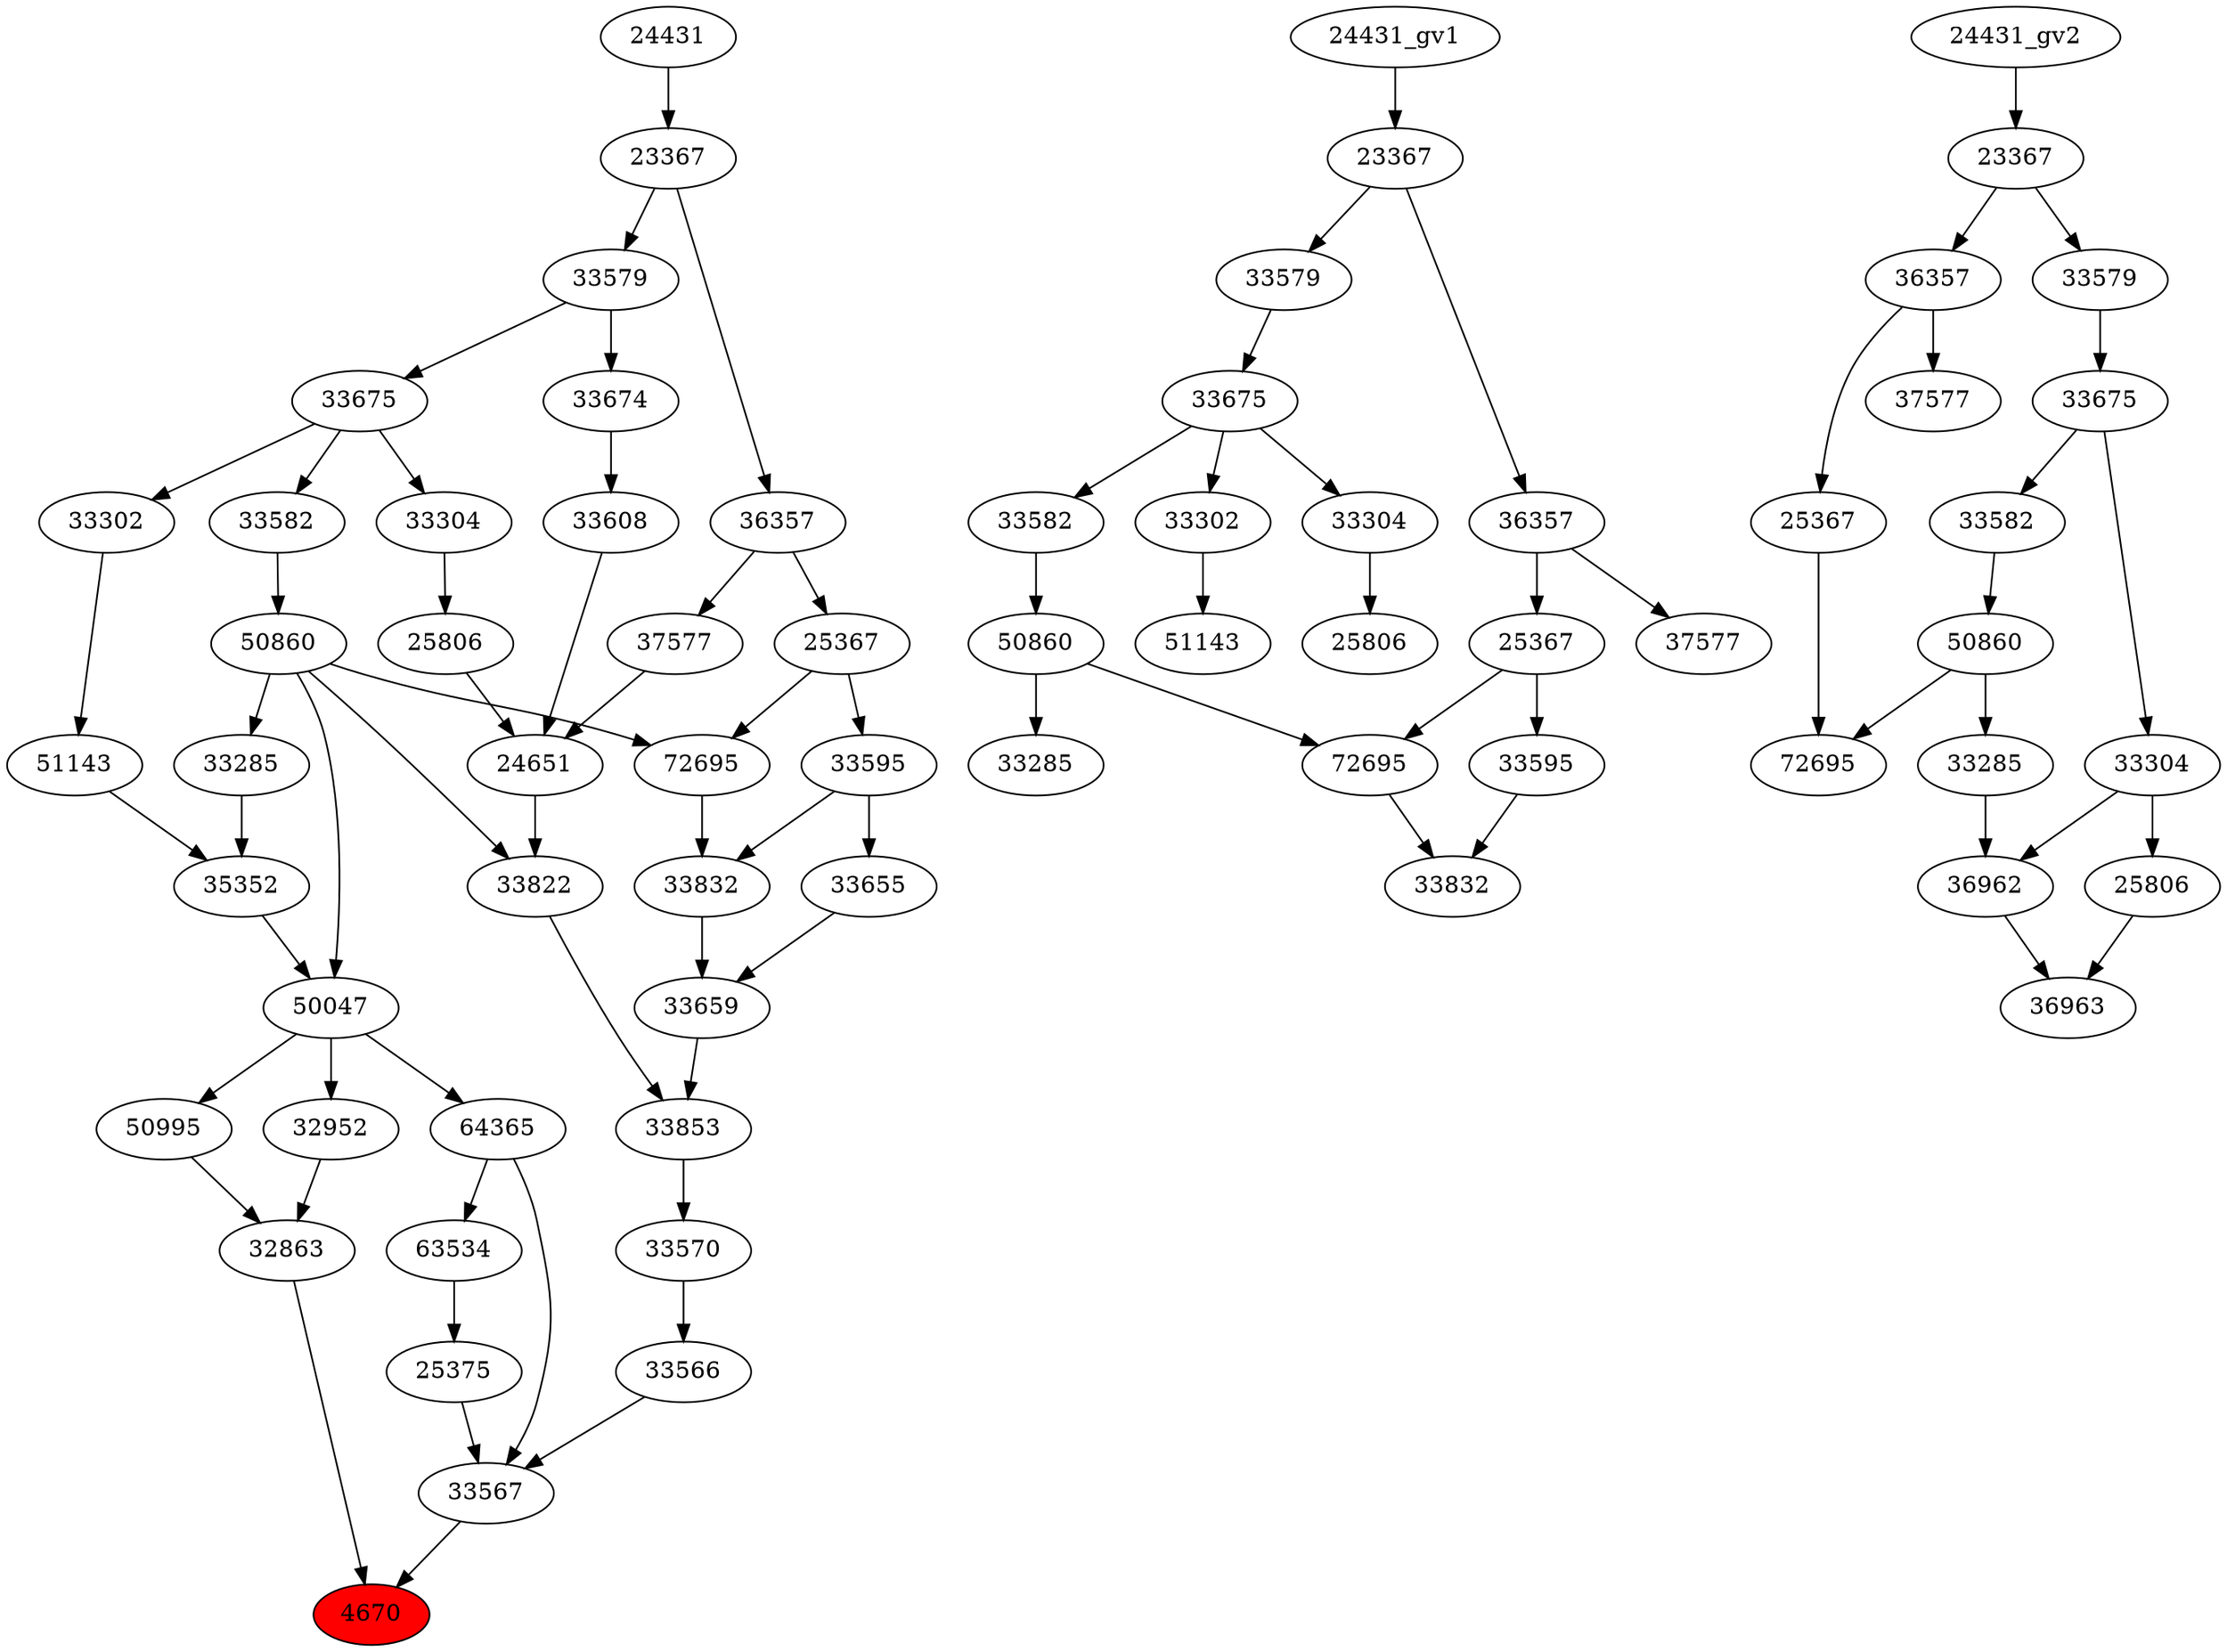 strict digraph root {
	node [label="\N"];
	{
		node [fillcolor="",
			label="\N",
			style=""
		];
		4670		 [fillcolor=red,
			label=4670,
			style=filled];
		32863		 [label=32863];
		32863 -> 4670;
		33567		 [label=33567];
		33567 -> 4670;
		50995		 [label=50995];
		50995 -> 32863;
		32952		 [label=32952];
		32952 -> 32863;
		33566		 [label=33566];
		33566 -> 33567;
		25375		 [label=25375];
		25375 -> 33567;
		64365		 [label=64365];
		64365 -> 33567;
		63534		 [label=63534];
		64365 -> 63534;
		50047		 [label=50047];
		50047 -> 50995;
		50047 -> 32952;
		50047 -> 64365;
		33570		 [label=33570];
		33570 -> 33566;
		63534 -> 25375;
		35352		 [label=35352];
		35352 -> 50047;
		50860		 [label=50860];
		50860 -> 50047;
		33285		 [label=33285];
		50860 -> 33285;
		33822		 [label=33822];
		50860 -> 33822;
		72695		 [label=72695];
		50860 -> 72695;
		33853		 [label=33853];
		33853 -> 33570;
		33285 -> 35352;
		51143		 [label=51143];
		51143 -> 35352;
		33582		 [label=33582];
		33582 -> 50860;
		33659		 [label=33659];
		33659 -> 33853;
		33822 -> 33853;
		33302		 [label=33302];
		33302 -> 51143;
		33675		 [label=33675];
		33675 -> 33582;
		33675 -> 33302;
		33304		 [label=33304];
		33675 -> 33304;
		33655		 [label=33655];
		33655 -> 33659;
		33832		 [label=33832];
		33832 -> 33659;
		24651		 [label=24651];
		24651 -> 33822;
		33579		 [label=33579];
		33579 -> 33675;
		33674		 [label=33674];
		33579 -> 33674;
		33595		 [label=33595];
		33595 -> 33655;
		33595 -> 33832;
		72695 -> 33832;
		25806		 [label=25806];
		25806 -> 24651;
		33608		 [label=33608];
		33608 -> 24651;
		37577		 [label=37577];
		37577 -> 24651;
		23367		 [label=23367];
		23367 -> 33579;
		36357		 [label=36357];
		23367 -> 36357;
		25367		 [label=25367];
		25367 -> 33595;
		25367 -> 72695;
		33304 -> 25806;
		33674 -> 33608;
		36357 -> 37577;
		36357 -> 25367;
		24431		 [label=24431];
		24431 -> 23367;
	}
	{
		node [label="\N"];
		"50860_gv1"		 [label=50860];
		"33285_gv1"		 [label=33285];
		"50860_gv1" -> "33285_gv1";
		"72695_gv1"		 [label=72695];
		"50860_gv1" -> "72695_gv1";
		"33582_gv1"		 [label=33582];
		"33582_gv1" -> "50860_gv1";
		"51143_gv1"		 [label=51143];
		"33302_gv1"		 [label=33302];
		"33302_gv1" -> "51143_gv1";
		"33675_gv1"		 [label=33675];
		"33675_gv1" -> "33582_gv1";
		"33675_gv1" -> "33302_gv1";
		"33304_gv1"		 [label=33304];
		"33675_gv1" -> "33304_gv1";
		"33579_gv1"		 [label=33579];
		"33579_gv1" -> "33675_gv1";
		"33832_gv1"		 [label=33832];
		"72695_gv1" -> "33832_gv1";
		"33595_gv1"		 [label=33595];
		"33595_gv1" -> "33832_gv1";
		"23367_gv1"		 [label=23367];
		"23367_gv1" -> "33579_gv1";
		"36357_gv1"		 [label=36357];
		"23367_gv1" -> "36357_gv1";
		"25367_gv1"		 [label=25367];
		"25367_gv1" -> "72695_gv1";
		"25367_gv1" -> "33595_gv1";
		"25806_gv1"		 [label=25806];
		"33304_gv1" -> "25806_gv1";
		"37577_gv1"		 [label=37577];
		"36357_gv1" -> "25367_gv1";
		"36357_gv1" -> "37577_gv1";
		"24431_gv1" -> "23367_gv1";
	}
	{
		node [label="\N"];
		36963		 [label=36963];
		36962		 [label=36962];
		36962 -> 36963;
		"25806_gv2"		 [label=25806];
		"25806_gv2" -> 36963;
		"50860_gv2"		 [label=50860];
		"72695_gv2"		 [label=72695];
		"50860_gv2" -> "72695_gv2";
		"33285_gv2"		 [label=33285];
		"50860_gv2" -> "33285_gv2";
		"33582_gv2"		 [label=33582];
		"33582_gv2" -> "50860_gv2";
		"25367_gv2"		 [label=25367];
		"25367_gv2" -> "72695_gv2";
		"33285_gv2" -> 36962;
		"33304_gv2"		 [label=33304];
		"33304_gv2" -> 36962;
		"33304_gv2" -> "25806_gv2";
		"33675_gv2"		 [label=33675];
		"33675_gv2" -> "33582_gv2";
		"33675_gv2" -> "33304_gv2";
		"36357_gv2"		 [label=36357];
		"36357_gv2" -> "25367_gv2";
		"37577_gv2"		 [label=37577];
		"36357_gv2" -> "37577_gv2";
		"33579_gv2"		 [label=33579];
		"33579_gv2" -> "33675_gv2";
		"23367_gv2"		 [label=23367];
		"23367_gv2" -> "36357_gv2";
		"23367_gv2" -> "33579_gv2";
		"24431_gv2" -> "23367_gv2";
	}
}
